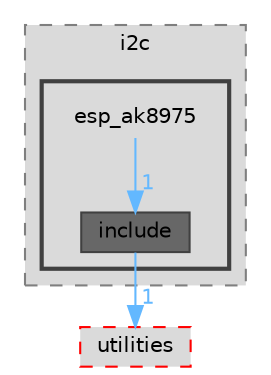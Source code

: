 digraph "components/peripherals/i2c/esp_ak8975"
{
 // LATEX_PDF_SIZE
  bgcolor="transparent";
  edge [fontname=Helvetica,fontsize=10,labelfontname=Helvetica,labelfontsize=10];
  node [fontname=Helvetica,fontsize=10,shape=box,height=0.2,width=0.4];
  compound=true
  subgraph clusterdir_7c937227b2c8e4f6d79d54c2e9a7ab6d {
    graph [ bgcolor="#dadada", pencolor="grey50", label="i2c", fontname=Helvetica,fontsize=10 style="filled,dashed", URL="dir_7c937227b2c8e4f6d79d54c2e9a7ab6d.html",tooltip=""]
  subgraph clusterdir_731c49eadf56b7b4ba6af7fdd678e32a {
    graph [ bgcolor="#dadada", pencolor="grey25", label="", fontname=Helvetica,fontsize=10 style="filled,bold", URL="dir_731c49eadf56b7b4ba6af7fdd678e32a.html",tooltip=""]
    dir_731c49eadf56b7b4ba6af7fdd678e32a [shape=plaintext, label="esp_ak8975"];
  dir_3bb305561bc72575bafc60f9e585ae12 [label="include", fillcolor="#676767", color="grey25", style="filled", URL="dir_3bb305561bc72575bafc60f9e585ae12.html",tooltip=""];
  }
  }
  dir_59ed5374a4f6b52e0256717e78b786a3 [label="utilities", fillcolor="#dadada", color="red", style="filled,dashed", URL="dir_59ed5374a4f6b52e0256717e78b786a3.html",tooltip=""];
  dir_731c49eadf56b7b4ba6af7fdd678e32a->dir_3bb305561bc72575bafc60f9e585ae12 [headlabel="1", labeldistance=1.5 headhref="dir_000003_000043.html" href="dir_000003_000043.html" color="steelblue1" fontcolor="steelblue1"];
  dir_3bb305561bc72575bafc60f9e585ae12->dir_59ed5374a4f6b52e0256717e78b786a3 [headlabel="1", labeldistance=1.5 headhref="dir_000043_000086.html" href="dir_000043_000086.html" color="steelblue1" fontcolor="steelblue1"];
}

